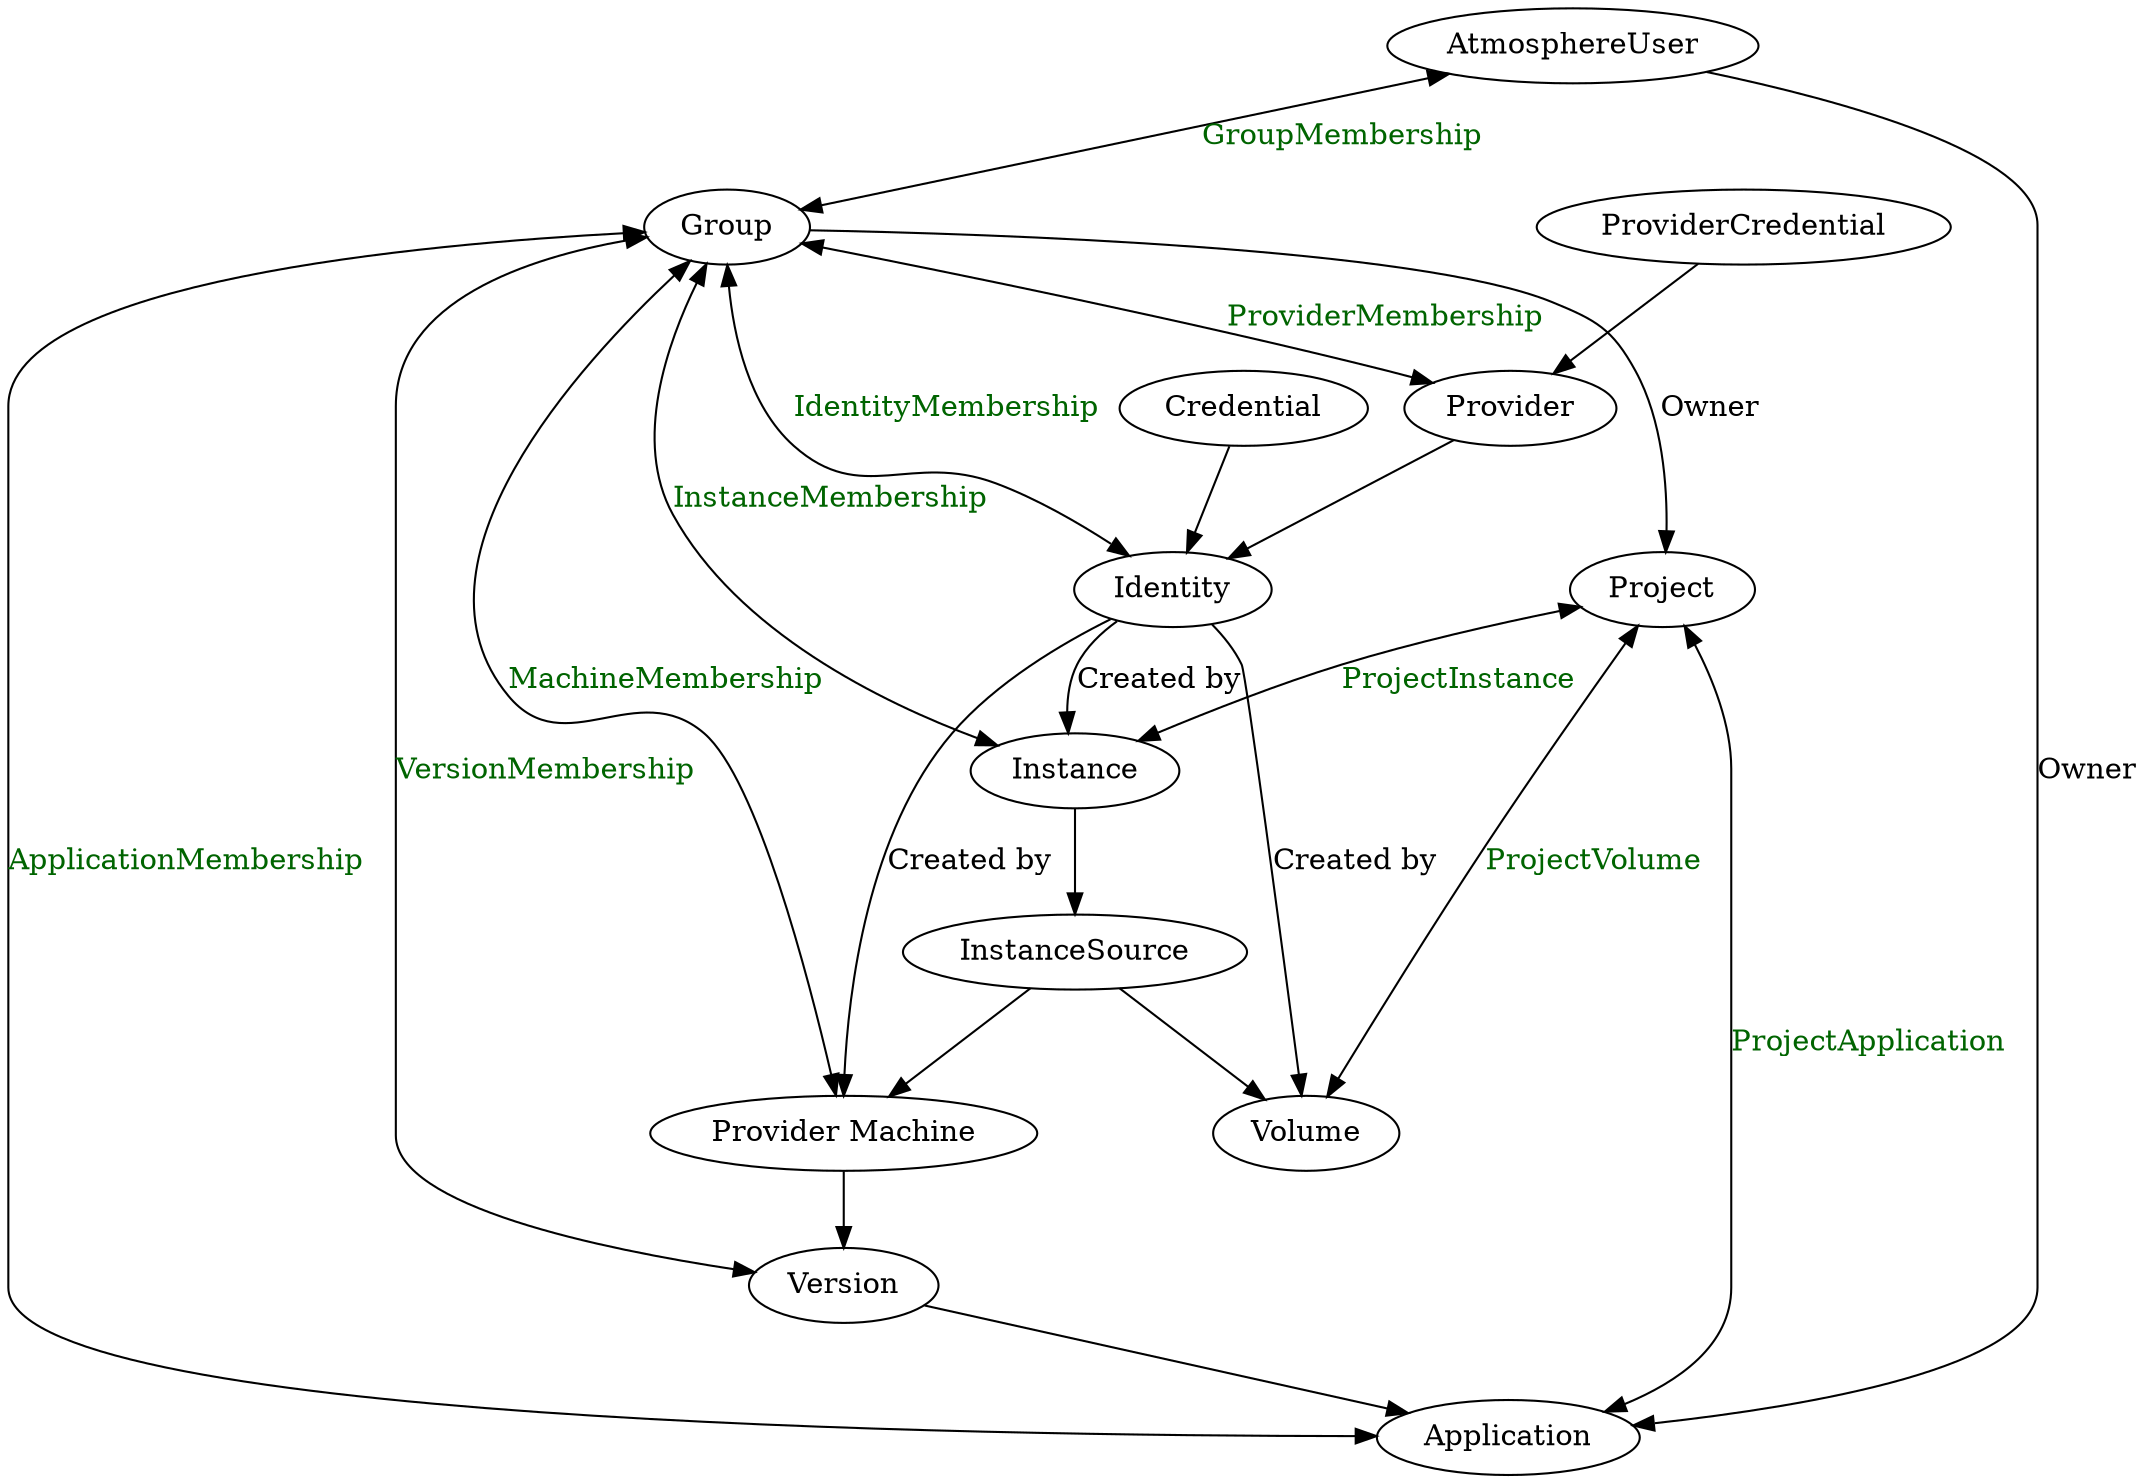 digraph graphname{

                User [label="AtmosphereUser"]
                Group

                Project

                Identity
                Credential
                Provider
                ProviderCredential

                Application
                Version
                Machine [label="Provider Machine"]
                Volume
                InstanceSource
                Instance

                User->Application [label="Owner"] // edge T->P
                Group->Project [label="Owner"]

                User->Group [label="GroupMembership", fontcolor=darkgreen, dir="both"] // edge T->P
                Group->Instance [label="InstanceMembership", fontcolor=darkgreen, dir="both"]
                Group->Provider [label="ProviderMembership", fontcolor=darkgreen, dir="both"]
                Group->Identity [label="IdentityMembership", fontcolor=darkgreen, dir="both"]
                Group->Machine [label="MachineMembership", fontcolor=darkgreen, dir="both"]
                Group->Version [label="VersionMembership", fontcolor=darkgreen, dir="both"]
                Group->Application [label="ApplicationMembership", fontcolor=darkgreen, dir="both"]

                ProviderCredential->Provider
                Provider->Identity
                Credential->Identity
                Identity->Instance [label="Created by"]
                Identity->Volume [label="Created by"]
                Identity->Machine [label="Created by"]

                Project->Application [label="ProjectApplication", fontcolor=darkgreen, dir="both"]
                Project->Instance [label="ProjectInstance", fontcolor=darkgreen, dir="both"]
                Project->Volume [label="ProjectVolume", fontcolor=darkgreen, dir="both"]

                Instance->InstanceSource
                InstanceSource->Volume
                InstanceSource->Machine
                Machine->Version
                Version->Application
}
